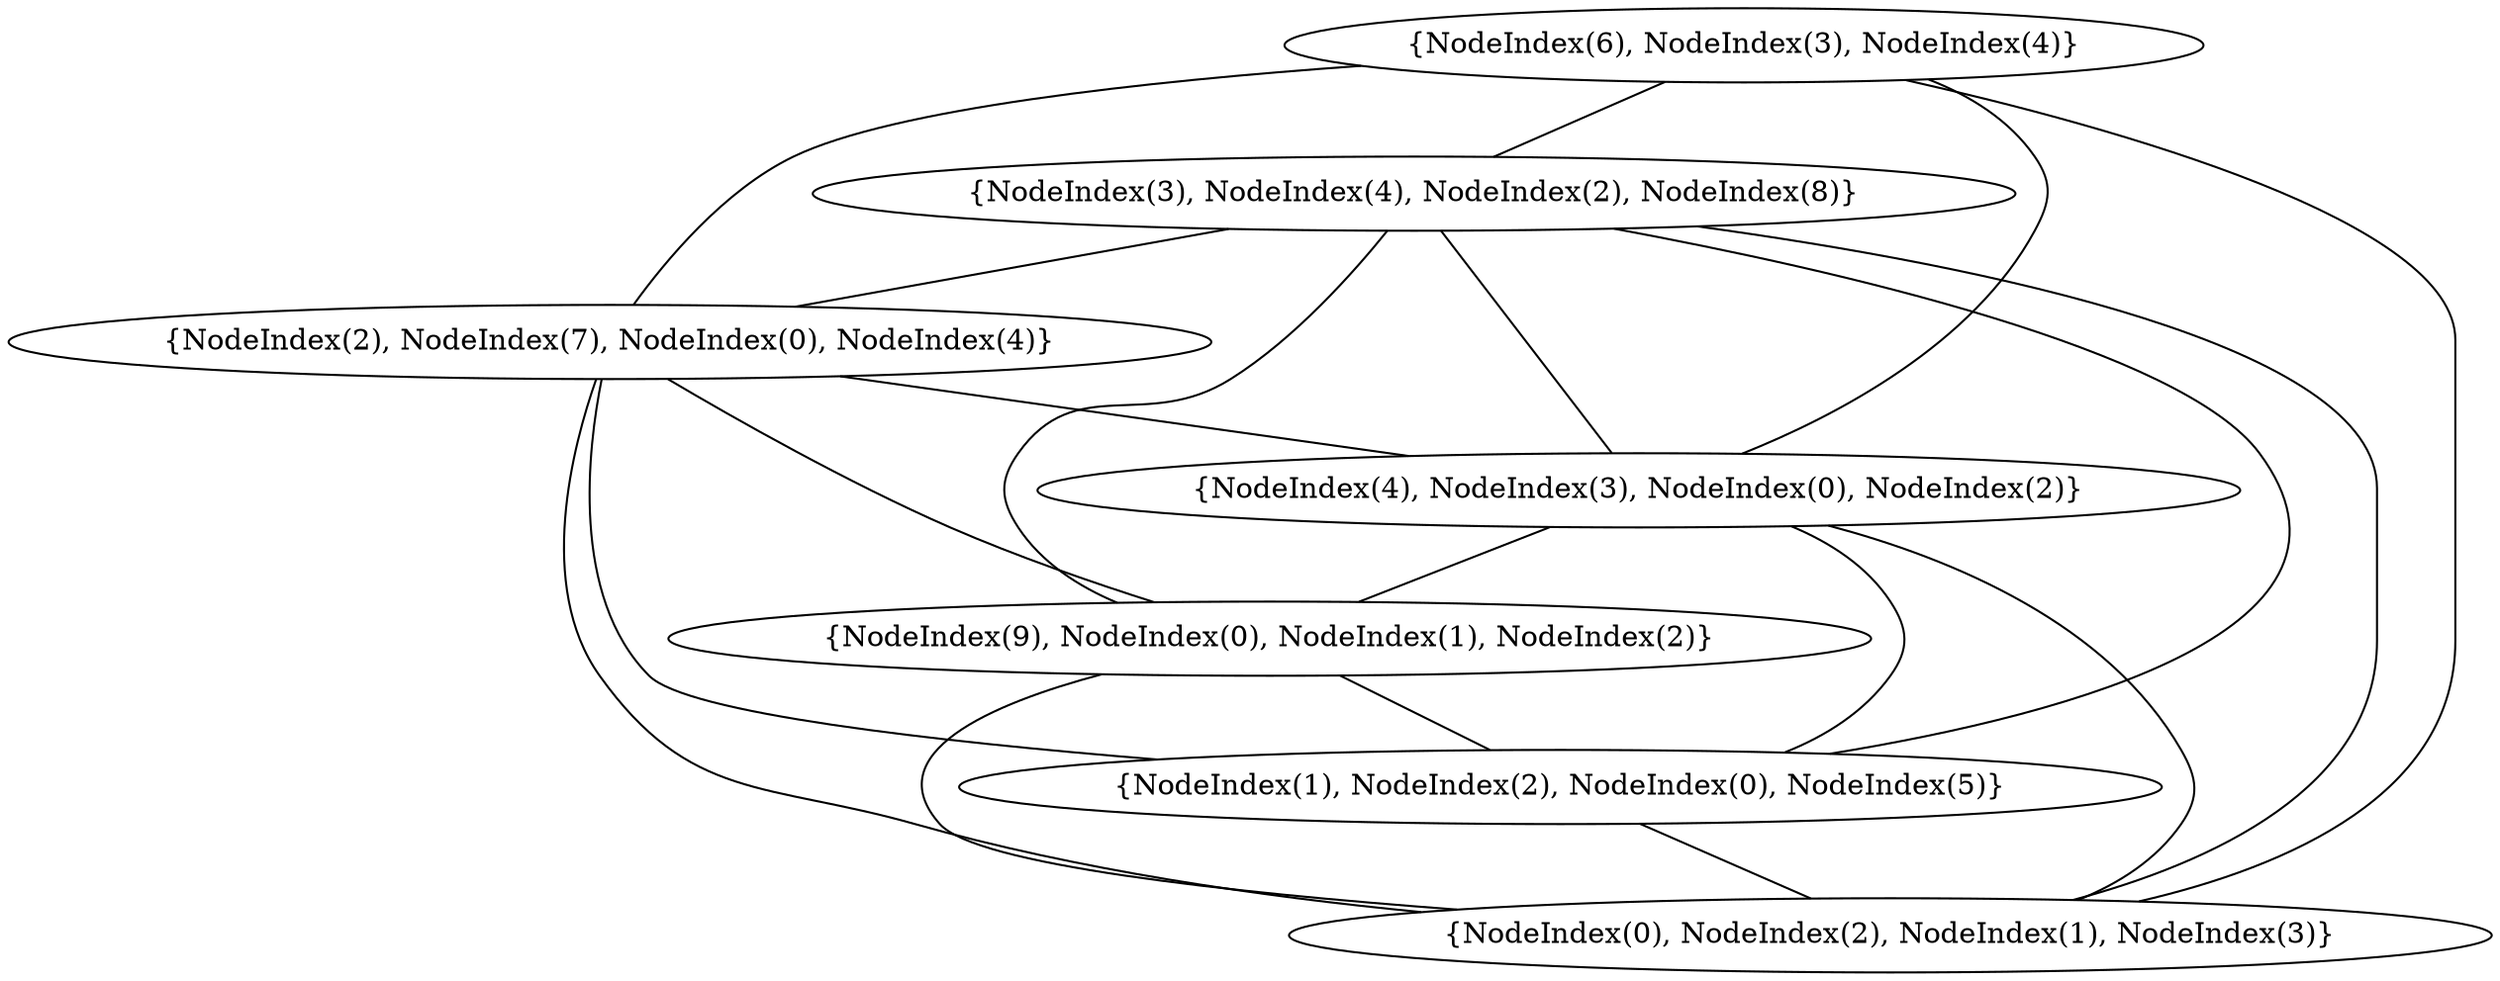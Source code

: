graph {
    0 [ label = "{NodeIndex(0), NodeIndex(2), NodeIndex(1), NodeIndex(3)}" ]
    1 [ label = "{NodeIndex(1), NodeIndex(2), NodeIndex(0), NodeIndex(5)}" ]
    2 [ label = "{NodeIndex(9), NodeIndex(0), NodeIndex(1), NodeIndex(2)}" ]
    3 [ label = "{NodeIndex(4), NodeIndex(3), NodeIndex(0), NodeIndex(2)}" ]
    4 [ label = "{NodeIndex(2), NodeIndex(7), NodeIndex(0), NodeIndex(4)}" ]
    5 [ label = "{NodeIndex(3), NodeIndex(4), NodeIndex(2), NodeIndex(8)}" ]
    6 [ label = "{NodeIndex(6), NodeIndex(3), NodeIndex(4)}" ]
    1 -- 0 [ ]
    2 -- 0 [ ]
    2 -- 1 [ ]
    3 -- 0 [ ]
    3 -- 1 [ ]
    3 -- 2 [ ]
    4 -- 0 [ ]
    4 -- 1 [ ]
    4 -- 2 [ ]
    4 -- 3 [ ]
    5 -- 0 [ ]
    5 -- 1 [ ]
    5 -- 2 [ ]
    5 -- 3 [ ]
    5 -- 4 [ ]
    6 -- 0 [ ]
    6 -- 3 [ ]
    6 -- 4 [ ]
    6 -- 5 [ ]
}
